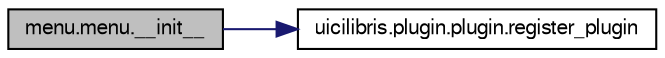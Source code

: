 digraph G
{
  edge [fontname="FreeSans",fontsize="10",labelfontname="FreeSans",labelfontsize="10"];
  node [fontname="FreeSans",fontsize="10",shape=record];
  rankdir="LR";
  Node1 [label="menu.menu.__init__",height=0.2,width=0.4,color="black", fillcolor="grey75", style="filled" fontcolor="black"];
  Node1 -> Node2 [color="midnightblue",fontsize="10",style="solid",fontname="FreeSans"];
  Node2 [label="uicilibris.plugin.plugin.register_plugin",height=0.2,width=0.4,color="black", fillcolor="white", style="filled",URL="$namespaceuicilibris_1_1plugin_1_1plugin.html#ad569df9399bc9af44e1e90bb4d820701"];
}
